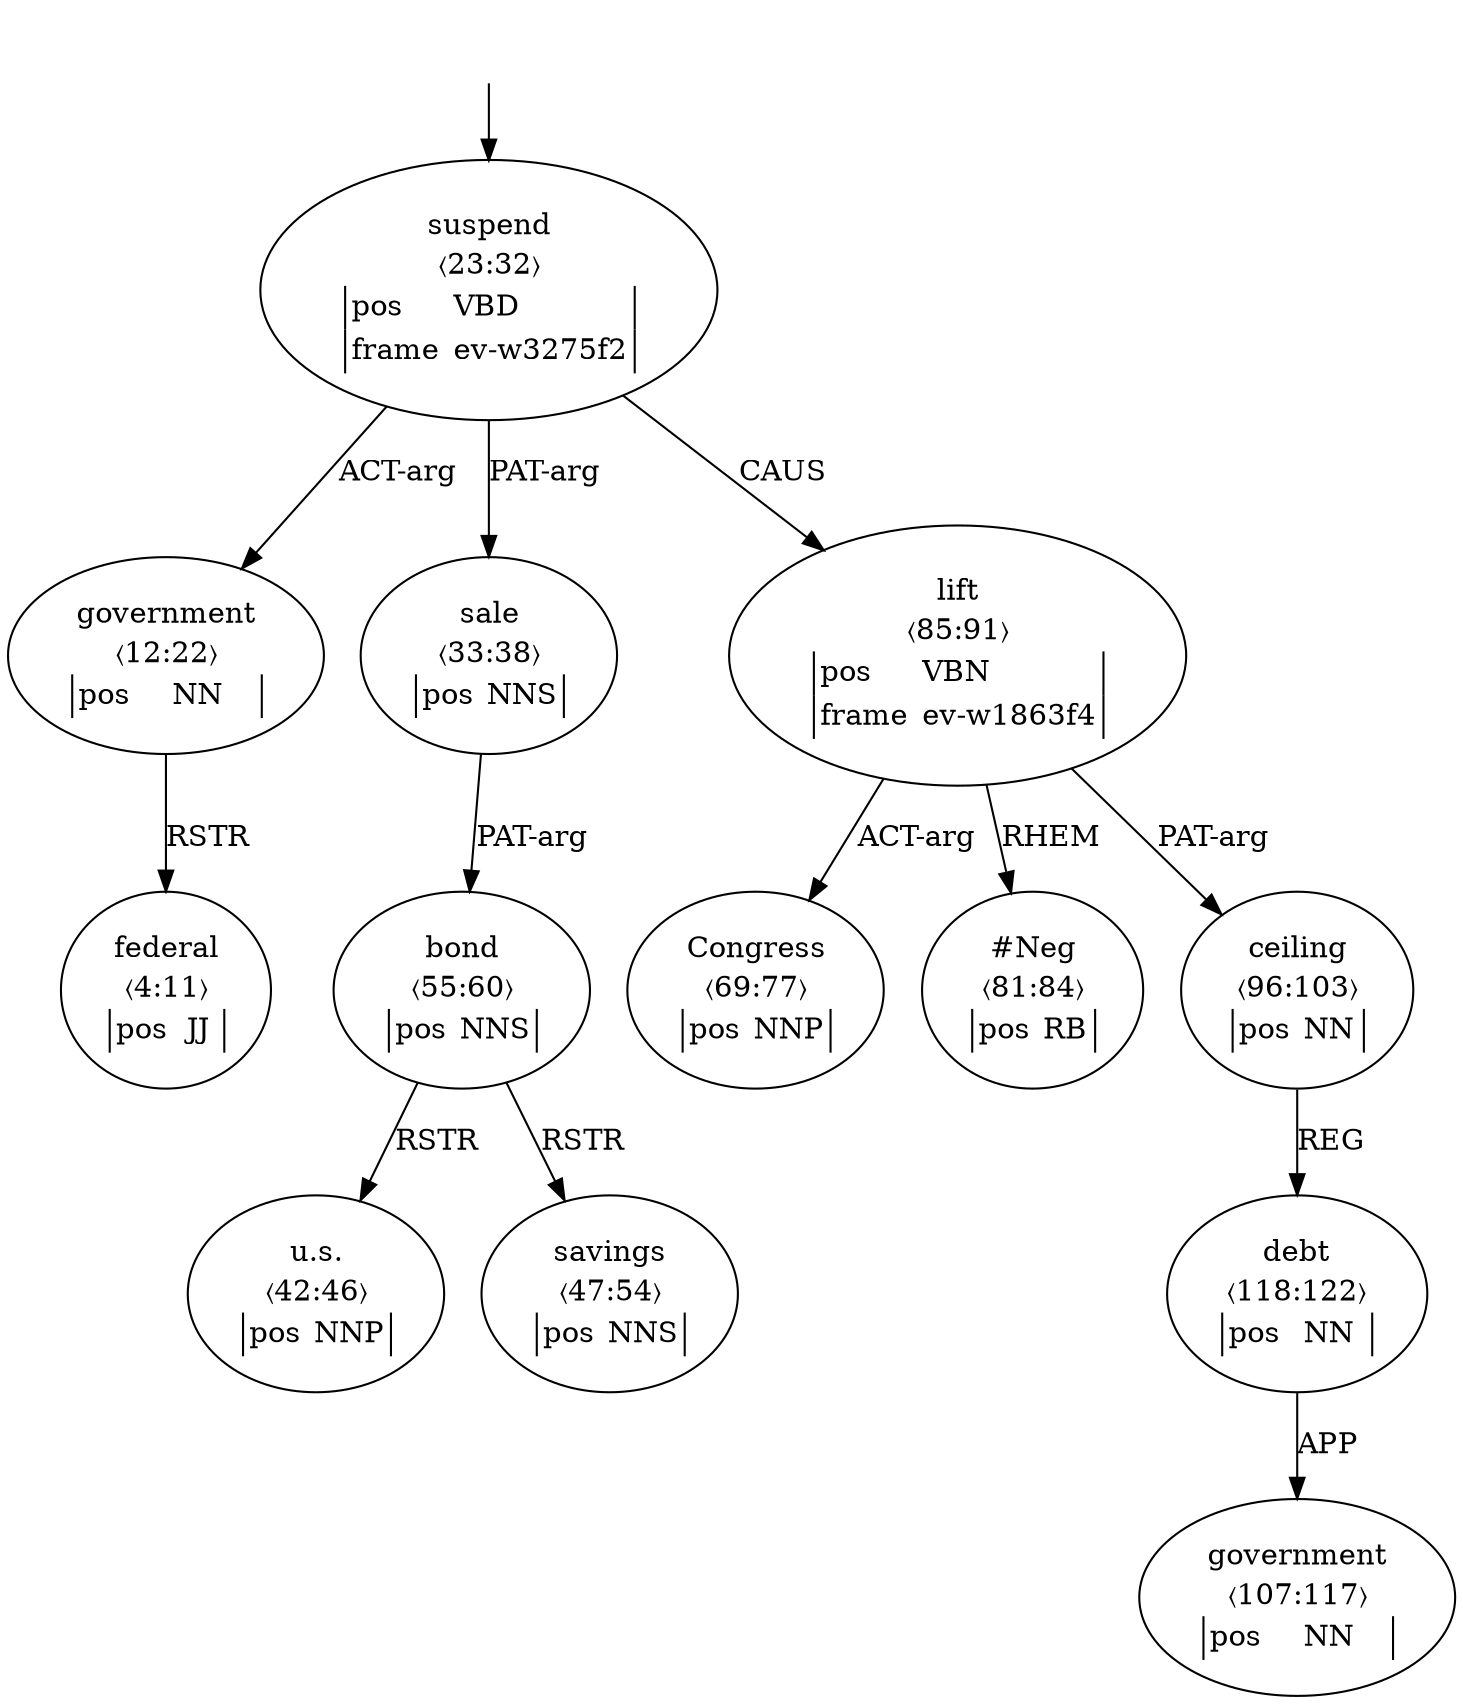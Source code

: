digraph "20008001" {
  top [ style=invis ];
  top -> 3;
  1 [ label=<<table align="center" border="0" cellspacing="0"><tr><td colspan="2">federal</td></tr><tr><td colspan="2">〈4:11〉</td></tr><tr><td sides="l" border="1" align="left">pos</td><td sides="r" border="1" align="left">JJ</td></tr></table>> ];
  2 [ label=<<table align="center" border="0" cellspacing="0"><tr><td colspan="2">government</td></tr><tr><td colspan="2">〈12:22〉</td></tr><tr><td sides="l" border="1" align="left">pos</td><td sides="r" border="1" align="left">NN</td></tr></table>> ];
  3 [ label=<<table align="center" border="0" cellspacing="0"><tr><td colspan="2">suspend</td></tr><tr><td colspan="2">〈23:32〉</td></tr><tr><td sides="l" border="1" align="left">pos</td><td sides="r" border="1" align="left">VBD</td></tr><tr><td sides="l" border="1" align="left">frame</td><td sides="r" border="1" align="left">ev-w3275f2</td></tr></table>> ];
  4 [ label=<<table align="center" border="0" cellspacing="0"><tr><td colspan="2">sale</td></tr><tr><td colspan="2">〈33:38〉</td></tr><tr><td sides="l" border="1" align="left">pos</td><td sides="r" border="1" align="left">NNS</td></tr></table>> ];
  6 [ label=<<table align="center" border="0" cellspacing="0"><tr><td colspan="2">u.s.</td></tr><tr><td colspan="2">〈42:46〉</td></tr><tr><td sides="l" border="1" align="left">pos</td><td sides="r" border="1" align="left">NNP</td></tr></table>> ];
  7 [ label=<<table align="center" border="0" cellspacing="0"><tr><td colspan="2">savings</td></tr><tr><td colspan="2">〈47:54〉</td></tr><tr><td sides="l" border="1" align="left">pos</td><td sides="r" border="1" align="left">NNS</td></tr></table>> ];
  8 [ label=<<table align="center" border="0" cellspacing="0"><tr><td colspan="2">bond</td></tr><tr><td colspan="2">〈55:60〉</td></tr><tr><td sides="l" border="1" align="left">pos</td><td sides="r" border="1" align="left">NNS</td></tr></table>> ];
  10 [ label=<<table align="center" border="0" cellspacing="0"><tr><td colspan="2">Congress</td></tr><tr><td colspan="2">〈69:77〉</td></tr><tr><td sides="l" border="1" align="left">pos</td><td sides="r" border="1" align="left">NNP</td></tr></table>> ];
  12 [ label=<<table align="center" border="0" cellspacing="0"><tr><td colspan="2">#Neg</td></tr><tr><td colspan="2">〈81:84〉</td></tr><tr><td sides="l" border="1" align="left">pos</td><td sides="r" border="1" align="left">RB</td></tr></table>> ];
  13 [ label=<<table align="center" border="0" cellspacing="0"><tr><td colspan="2">lift</td></tr><tr><td colspan="2">〈85:91〉</td></tr><tr><td sides="l" border="1" align="left">pos</td><td sides="r" border="1" align="left">VBN</td></tr><tr><td sides="l" border="1" align="left">frame</td><td sides="r" border="1" align="left">ev-w1863f4</td></tr></table>> ];
  15 [ label=<<table align="center" border="0" cellspacing="0"><tr><td colspan="2">ceiling</td></tr><tr><td colspan="2">〈96:103〉</td></tr><tr><td sides="l" border="1" align="left">pos</td><td sides="r" border="1" align="left">NN</td></tr></table>> ];
  17 [ label=<<table align="center" border="0" cellspacing="0"><tr><td colspan="2">government</td></tr><tr><td colspan="2">〈107:117〉</td></tr><tr><td sides="l" border="1" align="left">pos</td><td sides="r" border="1" align="left">NN</td></tr></table>> ];
  18 [ label=<<table align="center" border="0" cellspacing="0"><tr><td colspan="2">debt</td></tr><tr><td colspan="2">〈118:122〉</td></tr><tr><td sides="l" border="1" align="left">pos</td><td sides="r" border="1" align="left">NN</td></tr></table>> ];
  13 -> 15 [ label="PAT-arg" ];
  3 -> 13 [ label="CAUS" ];
  18 -> 17 [ label="APP" ];
  8 -> 7 [ label="RSTR" ];
  8 -> 6 [ label="RSTR" ];
  3 -> 2 [ label="ACT-arg" ];
  4 -> 8 [ label="PAT-arg" ];
  13 -> 12 [ label="RHEM" ];
  15 -> 18 [ label="REG" ];
  13 -> 10 [ label="ACT-arg" ];
  3 -> 4 [ label="PAT-arg" ];
  2 -> 1 [ label="RSTR" ];
}

